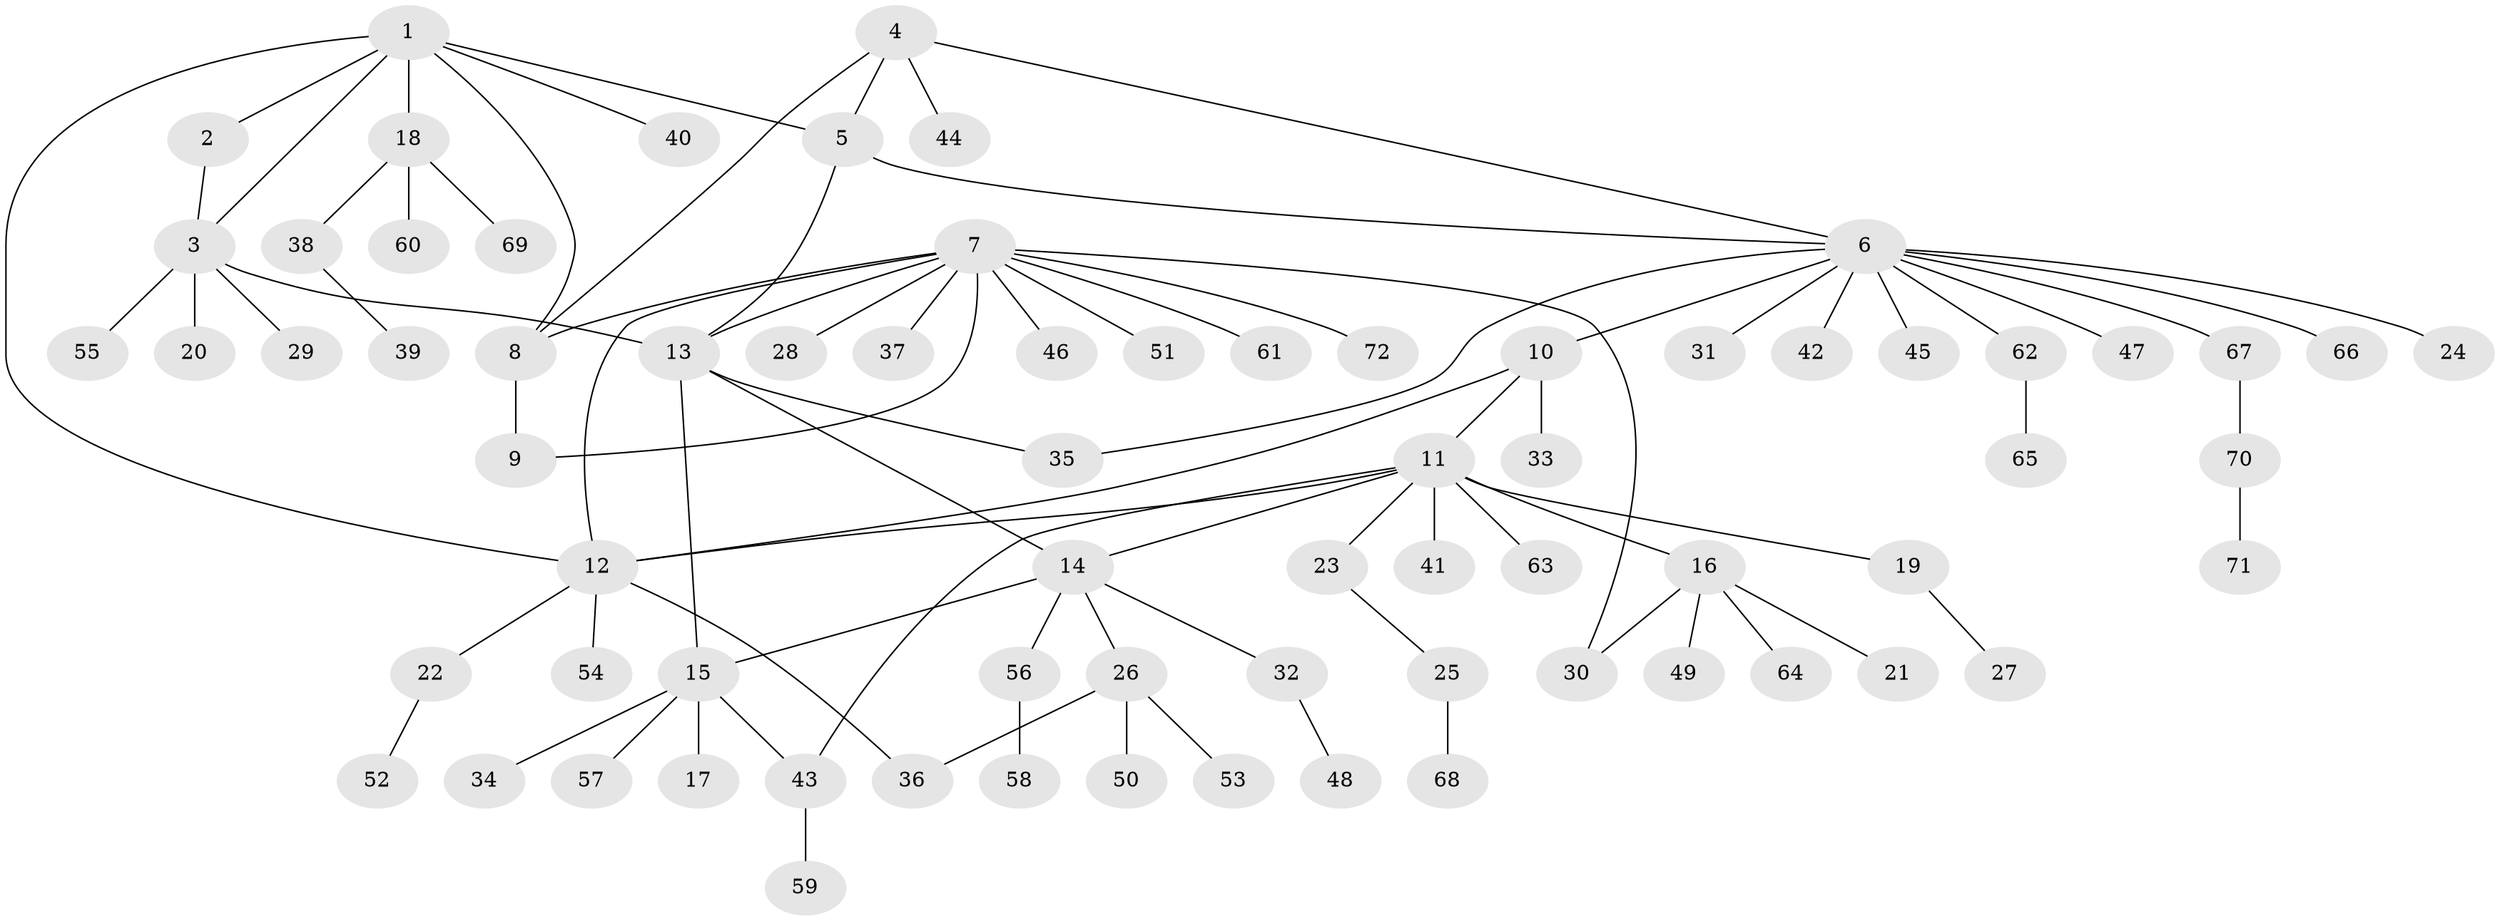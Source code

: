 // Generated by graph-tools (version 1.1) at 2025/02/03/09/25 03:02:40]
// undirected, 72 vertices, 86 edges
graph export_dot {
graph [start="1"]
  node [color=gray90,style=filled];
  1;
  2;
  3;
  4;
  5;
  6;
  7;
  8;
  9;
  10;
  11;
  12;
  13;
  14;
  15;
  16;
  17;
  18;
  19;
  20;
  21;
  22;
  23;
  24;
  25;
  26;
  27;
  28;
  29;
  30;
  31;
  32;
  33;
  34;
  35;
  36;
  37;
  38;
  39;
  40;
  41;
  42;
  43;
  44;
  45;
  46;
  47;
  48;
  49;
  50;
  51;
  52;
  53;
  54;
  55;
  56;
  57;
  58;
  59;
  60;
  61;
  62;
  63;
  64;
  65;
  66;
  67;
  68;
  69;
  70;
  71;
  72;
  1 -- 2;
  1 -- 3;
  1 -- 5;
  1 -- 8;
  1 -- 12;
  1 -- 18;
  1 -- 40;
  2 -- 3;
  3 -- 13;
  3 -- 20;
  3 -- 29;
  3 -- 55;
  4 -- 5;
  4 -- 6;
  4 -- 8;
  4 -- 44;
  5 -- 6;
  5 -- 13;
  6 -- 10;
  6 -- 24;
  6 -- 31;
  6 -- 35;
  6 -- 42;
  6 -- 45;
  6 -- 47;
  6 -- 62;
  6 -- 66;
  6 -- 67;
  7 -- 8;
  7 -- 9;
  7 -- 12;
  7 -- 13;
  7 -- 28;
  7 -- 30;
  7 -- 37;
  7 -- 46;
  7 -- 51;
  7 -- 61;
  7 -- 72;
  8 -- 9;
  10 -- 11;
  10 -- 12;
  10 -- 33;
  11 -- 12;
  11 -- 14;
  11 -- 16;
  11 -- 19;
  11 -- 23;
  11 -- 41;
  11 -- 43;
  11 -- 63;
  12 -- 22;
  12 -- 36;
  12 -- 54;
  13 -- 14;
  13 -- 15;
  13 -- 35;
  14 -- 15;
  14 -- 26;
  14 -- 32;
  14 -- 56;
  15 -- 17;
  15 -- 34;
  15 -- 43;
  15 -- 57;
  16 -- 21;
  16 -- 30;
  16 -- 49;
  16 -- 64;
  18 -- 38;
  18 -- 60;
  18 -- 69;
  19 -- 27;
  22 -- 52;
  23 -- 25;
  25 -- 68;
  26 -- 36;
  26 -- 50;
  26 -- 53;
  32 -- 48;
  38 -- 39;
  43 -- 59;
  56 -- 58;
  62 -- 65;
  67 -- 70;
  70 -- 71;
}
